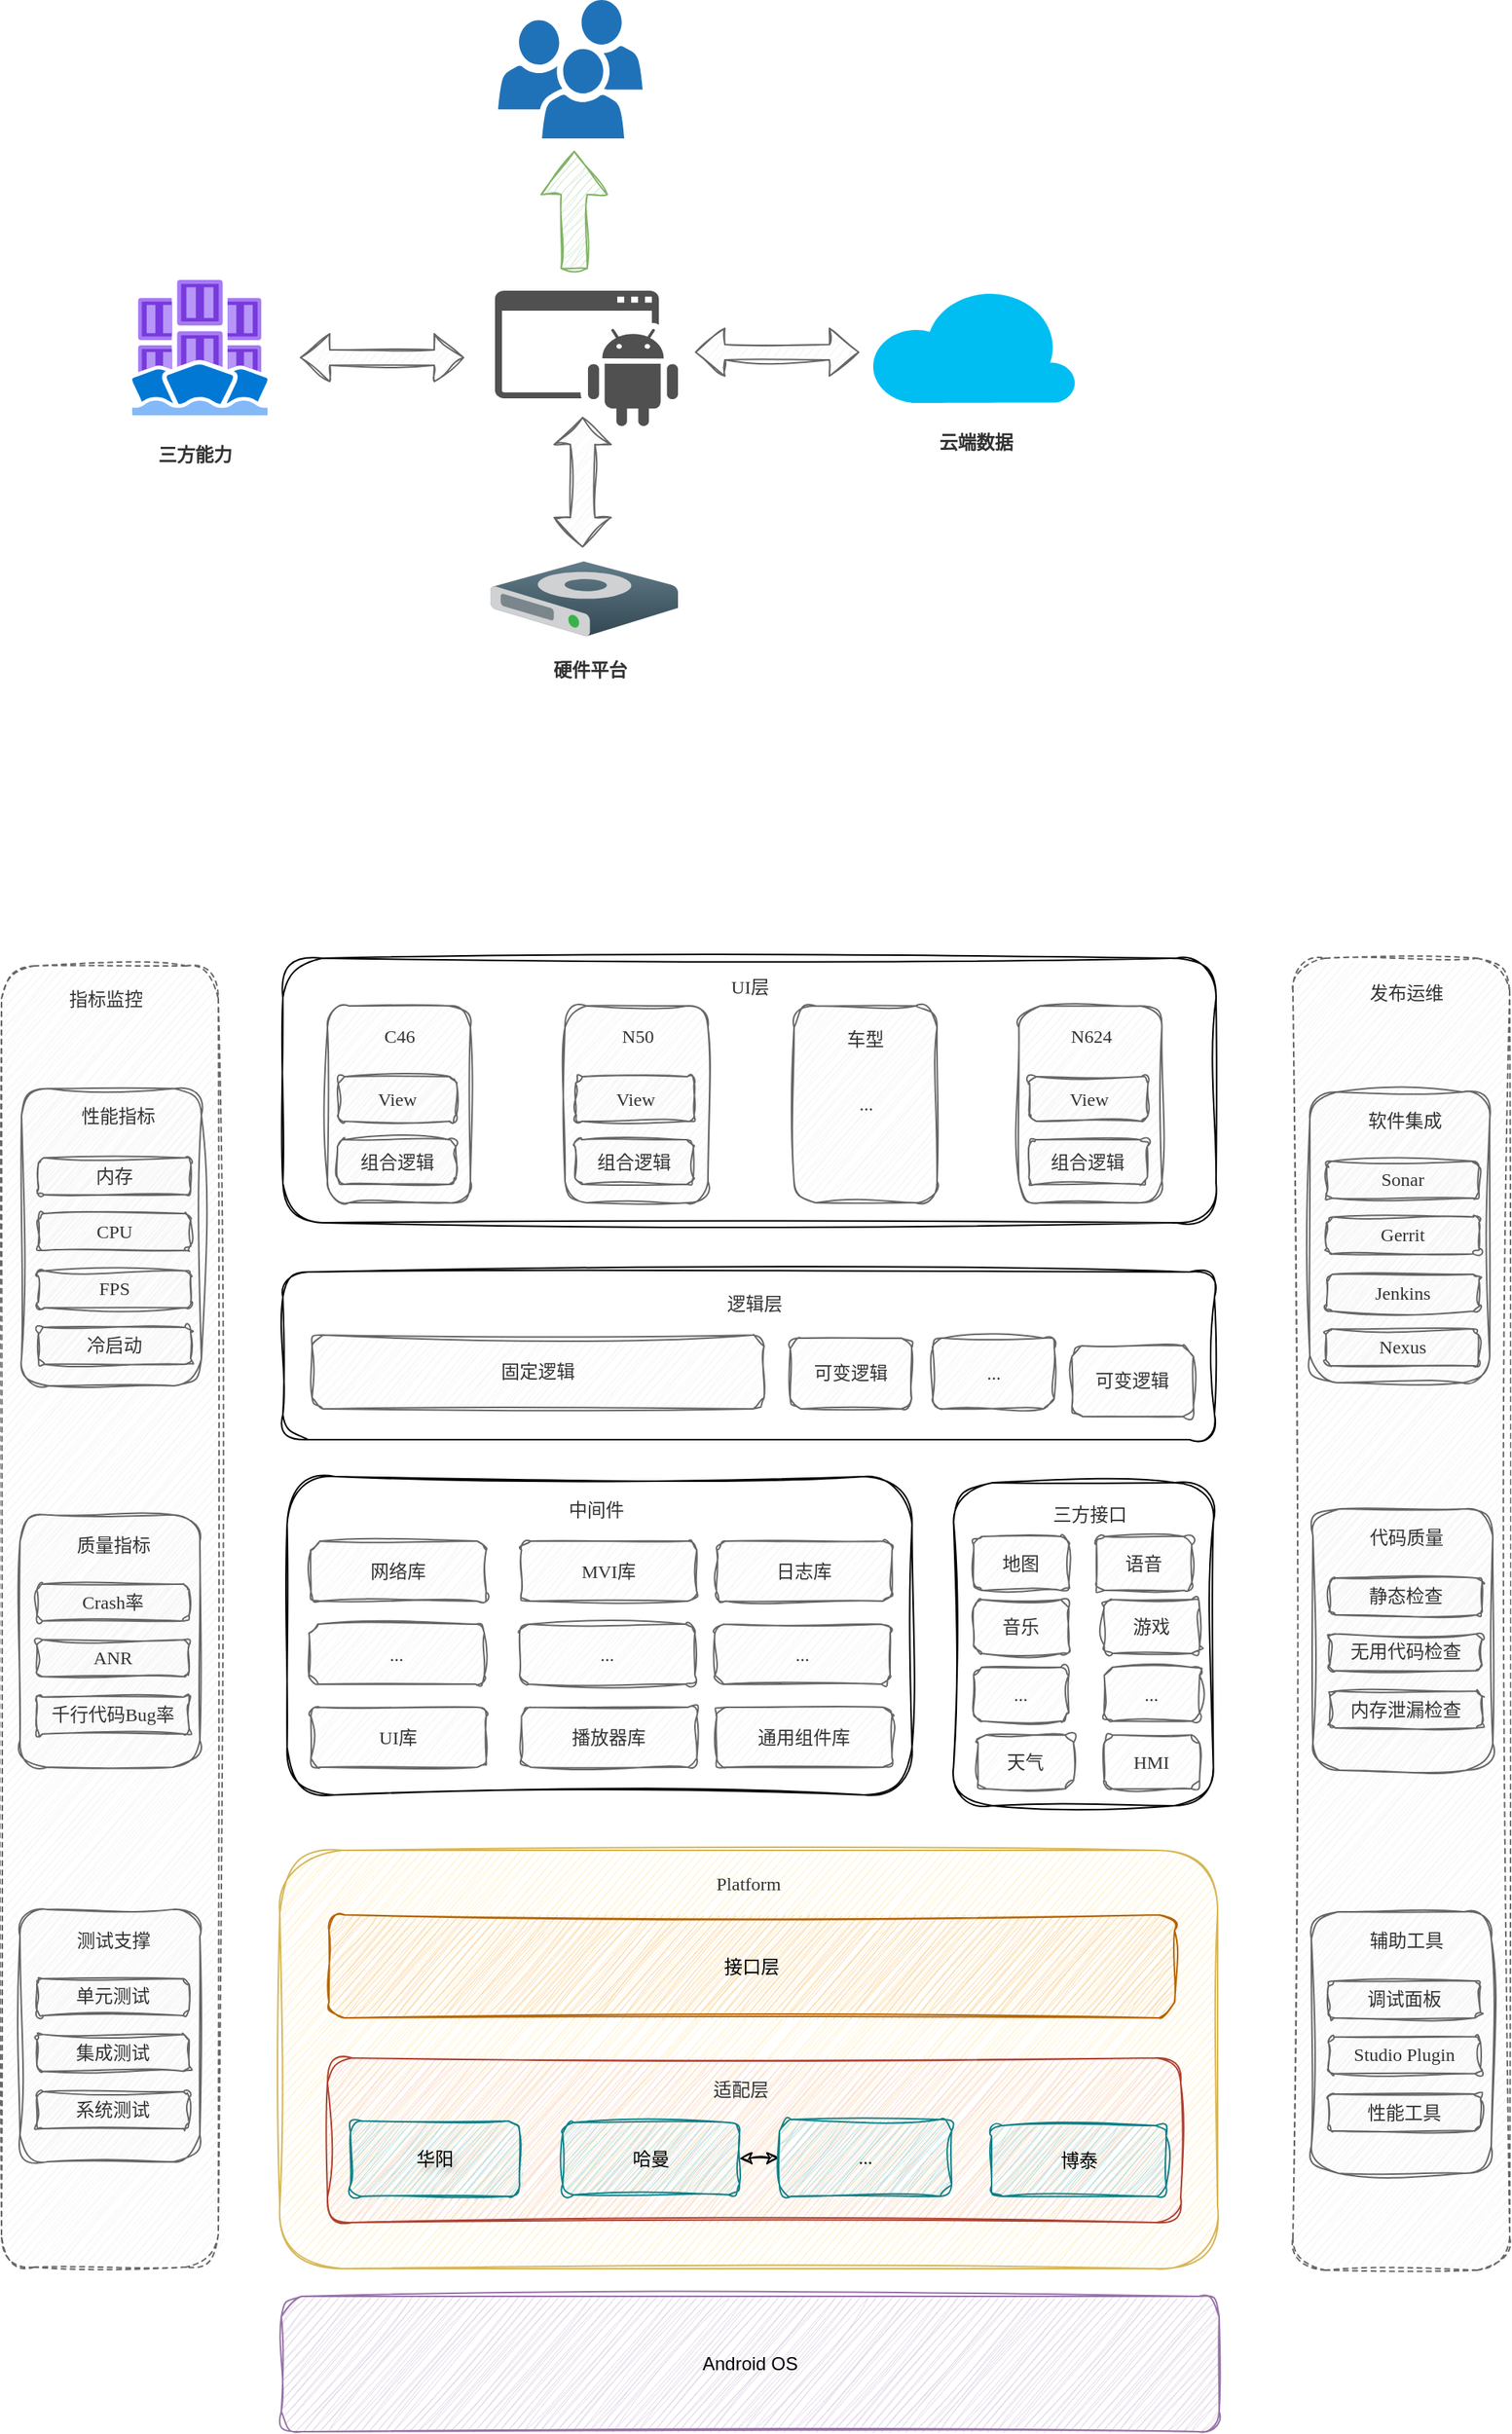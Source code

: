 <mxfile version="24.0.7" type="github">
  <diagram name="第 1 页" id="_ezP6FdAih6US3dKR02p">
    <mxGraphModel dx="1635" dy="1536" grid="0" gridSize="10" guides="1" tooltips="1" connect="1" arrows="1" fold="1" page="0" pageScale="1" pageWidth="827" pageHeight="1169" math="0" shadow="0">
      <root>
        <mxCell id="0" />
        <mxCell id="1" parent="0" />
        <mxCell id="y9fO-XsbQayIAW7Wvodx-24" value="" style="rounded=1;whiteSpace=wrap;html=1;sketch=1;curveFitting=1;jiggle=2;fillColor=#fff2cc;strokeColor=#d6b656;labelBackgroundColor=none;" vertex="1" parent="1">
          <mxGeometry x="2" y="750" width="610" height="272" as="geometry" />
        </mxCell>
        <mxCell id="y9fO-XsbQayIAW7Wvodx-32" value="" style="rounded=1;whiteSpace=wrap;html=1;sketch=1;jiggle=2;curveFitting=1;strokeColor=#ae4132;align=center;verticalAlign=middle;fontFamily=Comic Sans MS;fontSize=12;labelBackgroundColor=none;fillColor=#fad9d5;" vertex="1" parent="1">
          <mxGeometry x="33" y="885" width="555" height="107" as="geometry" />
        </mxCell>
        <mxCell id="y9fO-XsbQayIAW7Wvodx-1" value="Android OS" style="rounded=1;whiteSpace=wrap;html=1;sketch=1;curveFitting=1;jiggle=2;fillColor=#e1d5e7;strokeColor=#9673a6;fillStyle=hachure;labelBackgroundColor=none;" vertex="1" parent="1">
          <mxGeometry x="3" y="1040" width="610" height="88" as="geometry" />
        </mxCell>
        <mxCell id="y9fO-XsbQayIAW7Wvodx-7" value="" style="sketch=0;shadow=0;dashed=0;html=1;labelPosition=center;verticalLabelPosition=bottom;verticalAlign=top;align=center;outlineConnect=0;shape=mxgraph.veeam.3d.hard_drive;fillColor=#637D8A;gradientColor=#324752;strokeColor=none;rounded=1;jiggle=2;curveFitting=1;fontFamily=Comic Sans MS;fontSize=12;fontColor=#333333;" vertex="1" parent="1">
          <mxGeometry x="139" y="-88" width="122" height="49" as="geometry" />
        </mxCell>
        <mxCell id="y9fO-XsbQayIAW7Wvodx-8" value="硬件平台" style="text;html=1;align=center;verticalAlign=middle;whiteSpace=wrap;rounded=0;fontFamily=Comic Sans MS;fontSize=12;fontColor=#333333;fontStyle=1" vertex="1" parent="1">
          <mxGeometry x="174" y="-32" width="60" height="30" as="geometry" />
        </mxCell>
        <mxCell id="y9fO-XsbQayIAW7Wvodx-10" value="云端数据" style="text;html=1;align=center;verticalAlign=middle;whiteSpace=wrap;rounded=0;fontFamily=Comic Sans MS;fontSize=12;fontColor=#333333;fontStyle=1" vertex="1" parent="1">
          <mxGeometry x="425.46" y="-180" width="60" height="30" as="geometry" />
        </mxCell>
        <mxCell id="y9fO-XsbQayIAW7Wvodx-12" value="" style="image;aspect=fixed;html=1;points=[];align=center;fontSize=12;image=img/lib/azure2/other/Kubernetes_Fleet_Manager.svg;rounded=1;sketch=1;jiggle=2;curveFitting=1;strokeColor=#666666;verticalAlign=middle;fontFamily=Comic Sans MS;fontColor=#333333;fillColor=#f5f5f5;" vertex="1" parent="1">
          <mxGeometry x="-94" y="-271" width="88" height="88" as="geometry" />
        </mxCell>
        <mxCell id="y9fO-XsbQayIAW7Wvodx-13" value="三方能力" style="text;html=1;align=center;verticalAlign=middle;whiteSpace=wrap;rounded=0;fontFamily=Comic Sans MS;fontSize=12;fontColor=#333333;fontStyle=1" vertex="1" parent="1">
          <mxGeometry x="-83" y="-172" width="60" height="30" as="geometry" />
        </mxCell>
        <mxCell id="y9fO-XsbQayIAW7Wvodx-15" value="" style="sketch=0;pointerEvents=1;shadow=0;dashed=0;html=1;strokeColor=none;fillColor=#505050;labelPosition=center;verticalLabelPosition=bottom;verticalAlign=top;outlineConnect=0;align=center;shape=mxgraph.office.concepts.application_android;rounded=1;jiggle=2;curveFitting=1;fontFamily=Comic Sans MS;fontSize=12;fontColor=#333333;" vertex="1" parent="1">
          <mxGeometry x="142" y="-264" width="119" height="88" as="geometry" />
        </mxCell>
        <mxCell id="y9fO-XsbQayIAW7Wvodx-18" value="" style="sketch=0;pointerEvents=1;shadow=0;dashed=0;html=1;strokeColor=none;labelPosition=center;verticalLabelPosition=bottom;verticalAlign=top;outlineConnect=0;align=center;shape=mxgraph.office.users.users;fillColor=#2072B8;rounded=1;jiggle=2;curveFitting=1;fontFamily=Comic Sans MS;fontSize=12;fontColor=#333333;" vertex="1" parent="1">
          <mxGeometry x="144" y="-453" width="94" height="90" as="geometry" />
        </mxCell>
        <mxCell id="y9fO-XsbQayIAW7Wvodx-19" value="" style="shape=flexArrow;endArrow=classic;startArrow=classic;html=1;rounded=0;fontFamily=Comic Sans MS;fontSize=12;fontColor=#333333;sketch=1;curveFitting=1;jiggle=2;fillColor=#f5f5f5;strokeColor=#666666;" edge="1" parent="1">
          <mxGeometry width="100" height="100" relative="1" as="geometry">
            <mxPoint x="15" y="-220.5" as="sourcePoint" />
            <mxPoint x="122" y="-220.5" as="targetPoint" />
          </mxGeometry>
        </mxCell>
        <mxCell id="y9fO-XsbQayIAW7Wvodx-20" value="" style="shape=flexArrow;endArrow=classic;startArrow=classic;html=1;rounded=0;fontFamily=Comic Sans MS;fontSize=12;fontColor=#333333;sketch=1;curveFitting=1;jiggle=2;fillColor=#f5f5f5;strokeColor=#666666;" edge="1" parent="1">
          <mxGeometry width="100" height="100" relative="1" as="geometry">
            <mxPoint x="272" y="-224" as="sourcePoint" />
            <mxPoint x="379" y="-224" as="targetPoint" />
          </mxGeometry>
        </mxCell>
        <mxCell id="y9fO-XsbQayIAW7Wvodx-21" value="" style="shape=flexArrow;endArrow=classic;startArrow=classic;html=1;rounded=0;fontFamily=Comic Sans MS;fontSize=12;fontColor=#333333;sketch=1;curveFitting=1;jiggle=2;width=16;startSize=5.5;fillColor=#f5f5f5;strokeColor=#666666;" edge="1" parent="1">
          <mxGeometry width="100" height="100" relative="1" as="geometry">
            <mxPoint x="199" y="-182" as="sourcePoint" />
            <mxPoint x="199" y="-97" as="targetPoint" />
          </mxGeometry>
        </mxCell>
        <mxCell id="y9fO-XsbQayIAW7Wvodx-22" value="" style="shape=flexArrow;endArrow=classic;html=1;rounded=0;fontFamily=Comic Sans MS;fontSize=12;fontColor=#333333;sketch=1;curveFitting=1;jiggle=2;endWidth=25;endSize=9;width=17;fillColor=#d5e8d4;strokeColor=#82b366;" edge="1" parent="1">
          <mxGeometry width="50" height="50" relative="1" as="geometry">
            <mxPoint x="193.5" y="-278" as="sourcePoint" />
            <mxPoint x="193.5" y="-355" as="targetPoint" />
          </mxGeometry>
        </mxCell>
        <mxCell id="y9fO-XsbQayIAW7Wvodx-23" value="" style="verticalLabelPosition=bottom;html=1;verticalAlign=top;align=center;strokeColor=none;fillColor=#00BEF2;shape=mxgraph.azure.cloud;rounded=1;fontFamily=Comic Sans MS;fontSize=12;fontColor=#333333;labelBackgroundColor=default;" vertex="1" parent="1">
          <mxGeometry x="386" y="-266" width="134" height="75" as="geometry" />
        </mxCell>
        <mxCell id="y9fO-XsbQayIAW7Wvodx-25" value="Platform" style="text;html=1;align=center;verticalAlign=middle;whiteSpace=wrap;rounded=0;fontFamily=Comic Sans MS;fontSize=12;fontColor=#333333;labelBackgroundColor=none;" vertex="1" parent="1">
          <mxGeometry x="277" y="757" width="60" height="30" as="geometry" />
        </mxCell>
        <mxCell id="y9fO-XsbQayIAW7Wvodx-26" value="接口层" style="rounded=1;whiteSpace=wrap;html=1;sketch=1;jiggle=2;curveFitting=1;strokeColor=#b46504;align=center;verticalAlign=middle;fontFamily=Comic Sans MS;fontSize=12;labelBackgroundColor=none;fillColor=#fad7ac;" vertex="1" parent="1">
          <mxGeometry x="34" y="792" width="550" height="67" as="geometry" />
        </mxCell>
        <mxCell id="y9fO-XsbQayIAW7Wvodx-28" value="华阳" style="rounded=1;whiteSpace=wrap;html=1;sketch=1;jiggle=2;curveFitting=1;strokeColor=#0e8088;align=center;verticalAlign=middle;fontFamily=Comic Sans MS;fontSize=12;labelBackgroundColor=none;fillColor=#b0e3e6;textShadow=1;" vertex="1" parent="1">
          <mxGeometry x="48" y="926" width="110" height="49" as="geometry" />
        </mxCell>
        <mxCell id="y9fO-XsbQayIAW7Wvodx-163" value="" style="edgeStyle=none;rounded=0;sketch=1;jiggle=2;curveFitting=1;orthogonalLoop=1;jettySize=auto;html=1;strokeColor=default;align=center;verticalAlign=middle;fontFamily=Comic Sans MS;fontSize=12;fontColor=#333333;labelBackgroundColor=none;startArrow=classic;endArrow=classic;" edge="1" parent="1" source="y9fO-XsbQayIAW7Wvodx-29" target="y9fO-XsbQayIAW7Wvodx-30">
          <mxGeometry relative="1" as="geometry" />
        </mxCell>
        <mxCell id="y9fO-XsbQayIAW7Wvodx-29" value="哈曼" style="rounded=1;whiteSpace=wrap;html=1;sketch=1;jiggle=2;curveFitting=1;strokeColor=#0e8088;align=center;verticalAlign=middle;fontFamily=Comic Sans MS;fontSize=12;labelBackgroundColor=none;fillColor=#b0e3e6;" vertex="1" parent="1">
          <mxGeometry x="186" y="927" width="115" height="47" as="geometry" />
        </mxCell>
        <mxCell id="y9fO-XsbQayIAW7Wvodx-30" value="..." style="rounded=1;whiteSpace=wrap;html=1;sketch=1;jiggle=2;curveFitting=1;strokeColor=#0e8088;align=center;verticalAlign=middle;fontFamily=Comic Sans MS;fontSize=12;labelBackgroundColor=none;fillColor=#b0e3e6;" vertex="1" parent="1">
          <mxGeometry x="327" y="925" width="112" height="50" as="geometry" />
        </mxCell>
        <mxCell id="y9fO-XsbQayIAW7Wvodx-31" value="博泰" style="rounded=1;whiteSpace=wrap;html=1;sketch=1;jiggle=2;curveFitting=1;strokeColor=#0e8088;align=center;verticalAlign=middle;fontFamily=Comic Sans MS;fontSize=12;labelBackgroundColor=none;fillColor=#b0e3e6;" vertex="1" parent="1">
          <mxGeometry x="465" y="929" width="113.54" height="46" as="geometry" />
        </mxCell>
        <mxCell id="y9fO-XsbQayIAW7Wvodx-34" value="适配层" style="text;html=1;align=center;verticalAlign=middle;whiteSpace=wrap;rounded=0;fontFamily=Comic Sans MS;fontSize=12;fontColor=#333333;labelBackgroundColor=none;" vertex="1" parent="1">
          <mxGeometry x="272" y="891" width="60" height="30" as="geometry" />
        </mxCell>
        <mxCell id="y9fO-XsbQayIAW7Wvodx-35" value="" style="rounded=1;whiteSpace=wrap;html=1;sketch=1;curveFitting=1;jiggle=2;labelBackgroundColor=none;" vertex="1" parent="1">
          <mxGeometry x="6.75" y="507" width="406.5" height="207" as="geometry" />
        </mxCell>
        <mxCell id="y9fO-XsbQayIAW7Wvodx-36" value="中间件" style="text;html=1;align=center;verticalAlign=middle;whiteSpace=wrap;rounded=0;fontFamily=Comic Sans MS;fontSize=12;fontColor=#333333;labelBackgroundColor=none;" vertex="1" parent="1">
          <mxGeometry x="178.25" y="514" width="60" height="30" as="geometry" />
        </mxCell>
        <mxCell id="y9fO-XsbQayIAW7Wvodx-37" value="网络库" style="rounded=1;whiteSpace=wrap;html=1;sketch=1;jiggle=2;curveFitting=1;strokeColor=#666666;align=center;verticalAlign=middle;fontFamily=Comic Sans MS;fontSize=12;fontColor=#333333;labelBackgroundColor=none;fillColor=#f5f5f5;" vertex="1" parent="1">
          <mxGeometry x="22.25" y="549" width="114" height="39" as="geometry" />
        </mxCell>
        <mxCell id="y9fO-XsbQayIAW7Wvodx-38" value="" style="rounded=1;whiteSpace=wrap;html=1;sketch=1;curveFitting=1;jiggle=2;labelBackgroundColor=none;" vertex="1" parent="1">
          <mxGeometry x="440.25" y="511" width="169" height="210" as="geometry" />
        </mxCell>
        <mxCell id="y9fO-XsbQayIAW7Wvodx-39" value="三方接口" style="text;html=1;align=center;verticalAlign=middle;whiteSpace=wrap;rounded=0;fontFamily=Comic Sans MS;fontSize=12;fontColor=#333333;labelBackgroundColor=none;" vertex="1" parent="1">
          <mxGeometry x="499.25" y="517" width="60" height="30" as="geometry" />
        </mxCell>
        <mxCell id="y9fO-XsbQayIAW7Wvodx-40" value="地图" style="rounded=1;whiteSpace=wrap;html=1;sketch=1;jiggle=2;curveFitting=1;strokeColor=#666666;align=center;verticalAlign=middle;fontFamily=Comic Sans MS;fontSize=12;fontColor=#333333;labelBackgroundColor=none;fillColor=#f5f5f5;" vertex="1" parent="1">
          <mxGeometry x="453.25" y="546" width="62" height="35" as="geometry" />
        </mxCell>
        <mxCell id="y9fO-XsbQayIAW7Wvodx-41" value="语音" style="rounded=1;whiteSpace=wrap;html=1;sketch=1;jiggle=2;curveFitting=1;strokeColor=#666666;align=center;verticalAlign=middle;fontFamily=Comic Sans MS;fontSize=12;fontColor=#333333;labelBackgroundColor=none;fillColor=#f5f5f5;" vertex="1" parent="1">
          <mxGeometry x="533.25" y="546" width="62" height="35" as="geometry" />
        </mxCell>
        <mxCell id="y9fO-XsbQayIAW7Wvodx-42" value="音乐" style="rounded=1;whiteSpace=wrap;html=1;sketch=1;jiggle=2;curveFitting=1;strokeColor=#666666;align=center;verticalAlign=middle;fontFamily=Comic Sans MS;fontSize=12;fontColor=#333333;labelBackgroundColor=none;fillColor=#f5f5f5;" vertex="1" parent="1">
          <mxGeometry x="453.25" y="587" width="62" height="35" as="geometry" />
        </mxCell>
        <mxCell id="y9fO-XsbQayIAW7Wvodx-43" value="游戏" style="rounded=1;whiteSpace=wrap;html=1;sketch=1;jiggle=2;curveFitting=1;strokeColor=#666666;align=center;verticalAlign=middle;fontFamily=Comic Sans MS;fontSize=12;fontColor=#333333;labelBackgroundColor=none;fillColor=#f5f5f5;" vertex="1" parent="1">
          <mxGeometry x="538.25" y="587" width="62" height="35" as="geometry" />
        </mxCell>
        <mxCell id="y9fO-XsbQayIAW7Wvodx-44" value="..." style="rounded=1;whiteSpace=wrap;html=1;sketch=1;jiggle=2;curveFitting=1;strokeColor=#666666;align=center;verticalAlign=middle;fontFamily=Comic Sans MS;fontSize=12;fontColor=#333333;labelBackgroundColor=none;fillColor=#f5f5f5;" vertex="1" parent="1">
          <mxGeometry x="453.25" y="631" width="62" height="35" as="geometry" />
        </mxCell>
        <mxCell id="y9fO-XsbQayIAW7Wvodx-45" value="..." style="rounded=1;whiteSpace=wrap;html=1;sketch=1;jiggle=2;curveFitting=1;strokeColor=#666666;align=center;verticalAlign=middle;fontFamily=Comic Sans MS;fontSize=12;fontColor=#333333;labelBackgroundColor=none;fillColor=#f5f5f5;" vertex="1" parent="1">
          <mxGeometry x="538.25" y="631" width="62" height="35" as="geometry" />
        </mxCell>
        <mxCell id="y9fO-XsbQayIAW7Wvodx-46" value="天气" style="rounded=1;whiteSpace=wrap;html=1;sketch=1;jiggle=2;curveFitting=1;strokeColor=#666666;align=center;verticalAlign=middle;fontFamily=Comic Sans MS;fontSize=12;fontColor=#333333;labelBackgroundColor=none;fillColor=#f5f5f5;" vertex="1" parent="1">
          <mxGeometry x="456.25" y="675" width="62" height="35" as="geometry" />
        </mxCell>
        <mxCell id="y9fO-XsbQayIAW7Wvodx-47" value="HMI" style="rounded=1;whiteSpace=wrap;html=1;sketch=1;jiggle=2;curveFitting=1;strokeColor=#666666;align=center;verticalAlign=middle;fontFamily=Comic Sans MS;fontSize=12;fontColor=#333333;labelBackgroundColor=none;fillColor=#f5f5f5;" vertex="1" parent="1">
          <mxGeometry x="538.25" y="675" width="62" height="35" as="geometry" />
        </mxCell>
        <mxCell id="y9fO-XsbQayIAW7Wvodx-48" value="MVI库" style="rounded=1;whiteSpace=wrap;html=1;sketch=1;jiggle=2;curveFitting=1;strokeColor=#666666;align=center;verticalAlign=middle;fontFamily=Comic Sans MS;fontSize=12;fontColor=#333333;labelBackgroundColor=none;fillColor=#f5f5f5;" vertex="1" parent="1">
          <mxGeometry x="159.25" y="549" width="114" height="39" as="geometry" />
        </mxCell>
        <mxCell id="y9fO-XsbQayIAW7Wvodx-49" value="日志库" style="rounded=1;whiteSpace=wrap;html=1;sketch=1;jiggle=2;curveFitting=1;strokeColor=#666666;align=center;verticalAlign=middle;fontFamily=Comic Sans MS;fontSize=12;fontColor=#333333;labelBackgroundColor=none;fillColor=#f5f5f5;" vertex="1" parent="1">
          <mxGeometry x="286.25" y="549" width="114" height="39" as="geometry" />
        </mxCell>
        <mxCell id="y9fO-XsbQayIAW7Wvodx-51" value="..." style="rounded=1;whiteSpace=wrap;html=1;sketch=1;jiggle=2;curveFitting=1;strokeColor=#666666;align=center;verticalAlign=middle;fontFamily=Comic Sans MS;fontSize=12;fontColor=#333333;labelBackgroundColor=none;fillColor=#f5f5f5;" vertex="1" parent="1">
          <mxGeometry x="21" y="603" width="114" height="39" as="geometry" />
        </mxCell>
        <mxCell id="y9fO-XsbQayIAW7Wvodx-52" value="..." style="rounded=1;whiteSpace=wrap;html=1;sketch=1;jiggle=2;curveFitting=1;strokeColor=#666666;align=center;verticalAlign=middle;fontFamily=Comic Sans MS;fontSize=12;fontColor=#333333;labelBackgroundColor=none;fillColor=#f5f5f5;" vertex="1" parent="1">
          <mxGeometry x="158" y="603" width="114" height="39" as="geometry" />
        </mxCell>
        <mxCell id="y9fO-XsbQayIAW7Wvodx-53" value="..." style="rounded=1;whiteSpace=wrap;html=1;sketch=1;jiggle=2;curveFitting=1;strokeColor=#666666;align=center;verticalAlign=middle;fontFamily=Comic Sans MS;fontSize=12;fontColor=#333333;labelBackgroundColor=none;fillColor=#f5f5f5;" vertex="1" parent="1">
          <mxGeometry x="285" y="603" width="114" height="39" as="geometry" />
        </mxCell>
        <mxCell id="y9fO-XsbQayIAW7Wvodx-54" value="" style="rounded=1;whiteSpace=wrap;html=1;sketch=1;jiggle=2;curveFitting=1;strokeColor=#666666;align=center;verticalAlign=middle;fontFamily=Comic Sans MS;fontSize=12;fontColor=#333333;labelBackgroundColor=none;fillColor=#f5f5f5;dashed=1;" vertex="1" parent="1">
          <mxGeometry x="-179" y="175" width="141" height="846" as="geometry" />
        </mxCell>
        <mxCell id="y9fO-XsbQayIAW7Wvodx-55" value="" style="rounded=1;whiteSpace=wrap;html=1;sketch=1;jiggle=2;curveFitting=1;strokeColor=#666666;align=center;verticalAlign=middle;fontFamily=Comic Sans MS;fontSize=12;fontColor=#333333;labelBackgroundColor=none;fillColor=#f5f5f5;dashed=1;" vertex="1" parent="1">
          <mxGeometry x="661" y="170" width="141" height="853" as="geometry" />
        </mxCell>
        <mxCell id="y9fO-XsbQayIAW7Wvodx-56" value="UI库" style="rounded=1;whiteSpace=wrap;html=1;sketch=1;jiggle=2;curveFitting=1;strokeColor=#666666;align=center;verticalAlign=middle;fontFamily=Comic Sans MS;fontSize=12;fontColor=#333333;labelBackgroundColor=none;fillColor=#f5f5f5;" vertex="1" parent="1">
          <mxGeometry x="22.25" y="657" width="114" height="39" as="geometry" />
        </mxCell>
        <mxCell id="y9fO-XsbQayIAW7Wvodx-57" value="播放器库" style="rounded=1;whiteSpace=wrap;html=1;sketch=1;jiggle=2;curveFitting=1;strokeColor=#666666;align=center;verticalAlign=middle;fontFamily=Comic Sans MS;fontSize=12;fontColor=#333333;labelBackgroundColor=none;fillColor=#f5f5f5;" vertex="1" parent="1">
          <mxGeometry x="159.25" y="657" width="114" height="39" as="geometry" />
        </mxCell>
        <mxCell id="y9fO-XsbQayIAW7Wvodx-58" value="通用组件库" style="rounded=1;whiteSpace=wrap;html=1;sketch=1;jiggle=2;curveFitting=1;strokeColor=#666666;align=center;verticalAlign=middle;fontFamily=Comic Sans MS;fontSize=12;fontColor=#333333;labelBackgroundColor=none;fillColor=#f5f5f5;" vertex="1" parent="1">
          <mxGeometry x="286.25" y="657" width="114" height="39" as="geometry" />
        </mxCell>
        <mxCell id="y9fO-XsbQayIAW7Wvodx-60" value="" style="rounded=1;whiteSpace=wrap;html=1;sketch=1;curveFitting=1;jiggle=2;labelBackgroundColor=none;" vertex="1" parent="1">
          <mxGeometry x="4" y="374" width="606" height="109" as="geometry" />
        </mxCell>
        <mxCell id="y9fO-XsbQayIAW7Wvodx-61" value="逻辑层" style="text;html=1;align=center;verticalAlign=middle;whiteSpace=wrap;rounded=0;fontFamily=Comic Sans MS;fontSize=12;fontColor=#333333;labelBackgroundColor=none;" vertex="1" parent="1">
          <mxGeometry x="280.5" y="380" width="60" height="30" as="geometry" />
        </mxCell>
        <mxCell id="y9fO-XsbQayIAW7Wvodx-62" value="固定逻辑" style="rounded=1;whiteSpace=wrap;html=1;sketch=1;jiggle=2;curveFitting=1;strokeColor=#666666;align=center;verticalAlign=middle;fontFamily=Comic Sans MS;fontSize=12;fontColor=#333333;labelBackgroundColor=none;fillColor=#f5f5f5;" vertex="1" parent="1">
          <mxGeometry x="23" y="415" width="294" height="48" as="geometry" />
        </mxCell>
        <mxCell id="y9fO-XsbQayIAW7Wvodx-64" value="可变逻辑" style="rounded=1;whiteSpace=wrap;html=1;sketch=1;jiggle=2;curveFitting=1;strokeColor=#666666;align=center;verticalAlign=middle;fontFamily=Comic Sans MS;fontSize=12;fontColor=#333333;labelBackgroundColor=none;fillColor=#f5f5f5;" vertex="1" parent="1">
          <mxGeometry x="334" y="417" width="79" height="46" as="geometry" />
        </mxCell>
        <mxCell id="y9fO-XsbQayIAW7Wvodx-65" value="..." style="rounded=1;whiteSpace=wrap;html=1;sketch=1;jiggle=2;curveFitting=1;strokeColor=#666666;align=center;verticalAlign=middle;fontFamily=Comic Sans MS;fontSize=12;fontColor=#333333;labelBackgroundColor=none;fillColor=#f5f5f5;" vertex="1" parent="1">
          <mxGeometry x="426.75" y="417" width="79" height="46" as="geometry" />
        </mxCell>
        <mxCell id="y9fO-XsbQayIAW7Wvodx-66" value="可变逻辑" style="rounded=1;whiteSpace=wrap;html=1;sketch=1;jiggle=2;curveFitting=1;strokeColor=#666666;align=center;verticalAlign=middle;fontFamily=Comic Sans MS;fontSize=12;fontColor=#333333;labelBackgroundColor=none;fillColor=#f5f5f5;" vertex="1" parent="1">
          <mxGeometry x="517.25" y="422" width="79" height="46" as="geometry" />
        </mxCell>
        <mxCell id="y9fO-XsbQayIAW7Wvodx-76" value="" style="rounded=1;whiteSpace=wrap;html=1;sketch=1;curveFitting=1;jiggle=2;labelBackgroundColor=none;" vertex="1" parent="1">
          <mxGeometry x="4" y="170" width="607" height="172" as="geometry" />
        </mxCell>
        <mxCell id="y9fO-XsbQayIAW7Wvodx-77" value="" style="rounded=1;whiteSpace=wrap;html=1;sketch=1;jiggle=2;curveFitting=1;strokeColor=#666666;align=center;verticalAlign=middle;fontFamily=Comic Sans MS;fontSize=12;fontColor=#333333;labelBackgroundColor=none;fillColor=#f5f5f5;" vertex="1" parent="1">
          <mxGeometry x="33" y="201" width="93" height="128" as="geometry" />
        </mxCell>
        <mxCell id="y9fO-XsbQayIAW7Wvodx-79" value="View" style="rounded=1;whiteSpace=wrap;html=1;sketch=1;jiggle=2;curveFitting=1;strokeColor=#666666;align=center;verticalAlign=middle;fontFamily=Comic Sans MS;fontSize=12;fontColor=#333333;labelBackgroundColor=none;fillColor=#f5f5f5;" vertex="1" parent="1">
          <mxGeometry x="40" y="247" width="77" height="29" as="geometry" />
        </mxCell>
        <mxCell id="y9fO-XsbQayIAW7Wvodx-80" value="UI层" style="text;html=1;align=center;verticalAlign=middle;whiteSpace=wrap;rounded=0;fontFamily=Comic Sans MS;fontSize=12;fontColor=#333333;labelBackgroundColor=none;" vertex="1" parent="1">
          <mxGeometry x="278" y="174" width="60" height="30" as="geometry" />
        </mxCell>
        <mxCell id="y9fO-XsbQayIAW7Wvodx-81" value="组合逻辑" style="rounded=1;whiteSpace=wrap;html=1;sketch=1;jiggle=2;curveFitting=1;strokeColor=#666666;align=center;verticalAlign=middle;fontFamily=Comic Sans MS;fontSize=12;fontColor=#333333;labelBackgroundColor=none;fillColor=#f5f5f5;" vertex="1" parent="1">
          <mxGeometry x="39.5" y="288" width="77" height="29" as="geometry" />
        </mxCell>
        <mxCell id="y9fO-XsbQayIAW7Wvodx-82" value="C46" style="text;html=1;align=center;verticalAlign=middle;whiteSpace=wrap;rounded=0;fontFamily=Comic Sans MS;fontSize=12;fontColor=#333333;labelBackgroundColor=none;" vertex="1" parent="1">
          <mxGeometry x="50" y="206" width="60" height="30" as="geometry" />
        </mxCell>
        <mxCell id="y9fO-XsbQayIAW7Wvodx-83" value="" style="rounded=1;whiteSpace=wrap;html=1;sketch=1;jiggle=2;curveFitting=1;strokeColor=#666666;align=center;verticalAlign=middle;fontFamily=Comic Sans MS;fontSize=12;fontColor=#333333;labelBackgroundColor=none;fillColor=#f5f5f5;" vertex="1" parent="1">
          <mxGeometry x="187.5" y="201" width="93" height="128" as="geometry" />
        </mxCell>
        <mxCell id="y9fO-XsbQayIAW7Wvodx-84" value="View" style="rounded=1;whiteSpace=wrap;html=1;sketch=1;jiggle=2;curveFitting=1;strokeColor=#666666;align=center;verticalAlign=middle;fontFamily=Comic Sans MS;fontSize=12;fontColor=#333333;labelBackgroundColor=none;fillColor=#f5f5f5;" vertex="1" parent="1">
          <mxGeometry x="194.5" y="247" width="77" height="29" as="geometry" />
        </mxCell>
        <mxCell id="y9fO-XsbQayIAW7Wvodx-85" value="组合逻辑" style="rounded=1;whiteSpace=wrap;html=1;sketch=1;jiggle=2;curveFitting=1;strokeColor=#666666;align=center;verticalAlign=middle;fontFamily=Comic Sans MS;fontSize=12;fontColor=#333333;labelBackgroundColor=none;fillColor=#f5f5f5;" vertex="1" parent="1">
          <mxGeometry x="194" y="288" width="77" height="29" as="geometry" />
        </mxCell>
        <mxCell id="y9fO-XsbQayIAW7Wvodx-86" value="N50" style="text;html=1;align=center;verticalAlign=middle;whiteSpace=wrap;rounded=0;fontFamily=Comic Sans MS;fontSize=12;fontColor=#333333;labelBackgroundColor=none;" vertex="1" parent="1">
          <mxGeometry x="204.5" y="206" width="60" height="30" as="geometry" />
        </mxCell>
        <mxCell id="y9fO-XsbQayIAW7Wvodx-87" value="..." style="rounded=1;whiteSpace=wrap;html=1;sketch=1;jiggle=2;curveFitting=1;strokeColor=#666666;align=center;verticalAlign=middle;fontFamily=Comic Sans MS;fontSize=12;fontColor=#333333;labelBackgroundColor=none;fillColor=#f5f5f5;" vertex="1" parent="1">
          <mxGeometry x="336.5" y="201" width="93" height="128" as="geometry" />
        </mxCell>
        <mxCell id="y9fO-XsbQayIAW7Wvodx-91" value="" style="rounded=1;whiteSpace=wrap;html=1;sketch=1;jiggle=2;curveFitting=1;strokeColor=#666666;align=center;verticalAlign=middle;fontFamily=Comic Sans MS;fontSize=12;fontColor=#333333;labelBackgroundColor=none;fillColor=#f5f5f5;" vertex="1" parent="1">
          <mxGeometry x="482.75" y="201" width="93" height="128" as="geometry" />
        </mxCell>
        <mxCell id="y9fO-XsbQayIAW7Wvodx-92" value="View" style="rounded=1;whiteSpace=wrap;html=1;sketch=1;jiggle=2;curveFitting=1;strokeColor=#666666;align=center;verticalAlign=middle;fontFamily=Comic Sans MS;fontSize=12;fontColor=#333333;labelBackgroundColor=none;fillColor=#f5f5f5;" vertex="1" parent="1">
          <mxGeometry x="489.75" y="247" width="77" height="29" as="geometry" />
        </mxCell>
        <mxCell id="y9fO-XsbQayIAW7Wvodx-93" value="组合逻辑" style="rounded=1;whiteSpace=wrap;html=1;sketch=1;jiggle=2;curveFitting=1;strokeColor=#666666;align=center;verticalAlign=middle;fontFamily=Comic Sans MS;fontSize=12;fontColor=#333333;labelBackgroundColor=none;fillColor=#f5f5f5;" vertex="1" parent="1">
          <mxGeometry x="489.25" y="288" width="77" height="29" as="geometry" />
        </mxCell>
        <mxCell id="y9fO-XsbQayIAW7Wvodx-94" value="N624" style="text;html=1;align=center;verticalAlign=middle;whiteSpace=wrap;rounded=0;fontFamily=Comic Sans MS;fontSize=12;fontColor=#333333;labelBackgroundColor=none;" vertex="1" parent="1">
          <mxGeometry x="499.75" y="206" width="60" height="30" as="geometry" />
        </mxCell>
        <mxCell id="y9fO-XsbQayIAW7Wvodx-127" value="发布运维" style="text;html=1;align=center;verticalAlign=middle;whiteSpace=wrap;rounded=0;fontFamily=Comic Sans MS;fontSize=12;fontColor=#333333;labelBackgroundColor=none;" vertex="1" parent="1">
          <mxGeometry x="704.5" y="178" width="60" height="30" as="geometry" />
        </mxCell>
        <mxCell id="y9fO-XsbQayIAW7Wvodx-128" value="" style="rounded=1;whiteSpace=wrap;html=1;sketch=1;jiggle=2;curveFitting=1;strokeColor=#666666;align=center;verticalAlign=middle;fontFamily=Comic Sans MS;fontSize=12;fontColor=#333333;labelBackgroundColor=none;fillColor=#f5f5f5;" vertex="1" parent="1">
          <mxGeometry x="672" y="257" width="117" height="189" as="geometry" />
        </mxCell>
        <mxCell id="y9fO-XsbQayIAW7Wvodx-129" value="软件集成" style="text;html=1;align=center;verticalAlign=middle;whiteSpace=wrap;rounded=0;fontFamily=Comic Sans MS;fontSize=12;fontColor=#333333;labelBackgroundColor=none;" vertex="1" parent="1">
          <mxGeometry x="703.5" y="261" width="60" height="30" as="geometry" />
        </mxCell>
        <mxCell id="y9fO-XsbQayIAW7Wvodx-130" value="Sonar" style="rounded=1;whiteSpace=wrap;html=1;sketch=1;jiggle=2;curveFitting=1;strokeColor=#666666;align=center;verticalAlign=middle;fontFamily=Comic Sans MS;fontSize=12;fontColor=#333333;labelBackgroundColor=none;fillColor=#f5f5f5;" vertex="1" parent="1">
          <mxGeometry x="683" y="302" width="99" height="24" as="geometry" />
        </mxCell>
        <mxCell id="y9fO-XsbQayIAW7Wvodx-131" value="Gerrit" style="rounded=1;whiteSpace=wrap;html=1;sketch=1;jiggle=2;curveFitting=1;strokeColor=#666666;align=center;verticalAlign=middle;fontFamily=Comic Sans MS;fontSize=12;fontColor=#333333;labelBackgroundColor=none;fillColor=#f5f5f5;" vertex="1" parent="1">
          <mxGeometry x="683" y="338.25" width="99" height="24" as="geometry" />
        </mxCell>
        <mxCell id="y9fO-XsbQayIAW7Wvodx-132" value="Jenkins" style="rounded=1;whiteSpace=wrap;html=1;sketch=1;jiggle=2;curveFitting=1;strokeColor=#666666;align=center;verticalAlign=middle;fontFamily=Comic Sans MS;fontSize=12;fontColor=#333333;labelBackgroundColor=none;fillColor=#f5f5f5;" vertex="1" parent="1">
          <mxGeometry x="683" y="375.5" width="99" height="24" as="geometry" />
        </mxCell>
        <mxCell id="y9fO-XsbQayIAW7Wvodx-133" value="" style="rounded=1;whiteSpace=wrap;html=1;sketch=1;jiggle=2;curveFitting=1;strokeColor=#666666;align=center;verticalAlign=middle;fontFamily=Comic Sans MS;fontSize=12;fontColor=#333333;labelBackgroundColor=none;fillColor=#f5f5f5;" vertex="1" parent="1">
          <mxGeometry x="674" y="528" width="117" height="170" as="geometry" />
        </mxCell>
        <mxCell id="y9fO-XsbQayIAW7Wvodx-134" value="代码质量" style="text;html=1;align=center;verticalAlign=middle;whiteSpace=wrap;rounded=0;fontFamily=Comic Sans MS;fontSize=12;fontColor=#333333;labelBackgroundColor=none;" vertex="1" parent="1">
          <mxGeometry x="704.5" y="531.88" width="60" height="30" as="geometry" />
        </mxCell>
        <mxCell id="y9fO-XsbQayIAW7Wvodx-135" value="静态检查" style="rounded=1;whiteSpace=wrap;html=1;sketch=1;jiggle=2;curveFitting=1;strokeColor=#666666;align=center;verticalAlign=middle;fontFamily=Comic Sans MS;fontSize=12;fontColor=#333333;labelBackgroundColor=none;fillColor=#f5f5f5;" vertex="1" parent="1">
          <mxGeometry x="685" y="573" width="99" height="24" as="geometry" />
        </mxCell>
        <mxCell id="y9fO-XsbQayIAW7Wvodx-136" value="无用代码检查" style="rounded=1;whiteSpace=wrap;html=1;sketch=1;jiggle=2;curveFitting=1;strokeColor=#666666;align=center;verticalAlign=middle;fontFamily=Comic Sans MS;fontSize=12;fontColor=#333333;labelBackgroundColor=none;fillColor=#f5f5f5;" vertex="1" parent="1">
          <mxGeometry x="685" y="609.25" width="99" height="24" as="geometry" />
        </mxCell>
        <mxCell id="y9fO-XsbQayIAW7Wvodx-137" value="内存泄漏检查" style="rounded=1;whiteSpace=wrap;html=1;sketch=1;jiggle=2;curveFitting=1;strokeColor=#666666;align=center;verticalAlign=middle;fontFamily=Comic Sans MS;fontSize=12;fontColor=#333333;labelBackgroundColor=none;fillColor=#f5f5f5;" vertex="1" parent="1">
          <mxGeometry x="685" y="646.5" width="99" height="24" as="geometry" />
        </mxCell>
        <mxCell id="y9fO-XsbQayIAW7Wvodx-138" value="Nexus" style="rounded=1;whiteSpace=wrap;html=1;sketch=1;jiggle=2;curveFitting=1;strokeColor=#666666;align=center;verticalAlign=middle;fontFamily=Comic Sans MS;fontSize=12;fontColor=#333333;labelBackgroundColor=none;fillColor=#f5f5f5;" vertex="1" parent="1">
          <mxGeometry x="682.5" y="411" width="99" height="24" as="geometry" />
        </mxCell>
        <mxCell id="y9fO-XsbQayIAW7Wvodx-139" value="" style="rounded=1;whiteSpace=wrap;html=1;sketch=1;jiggle=2;curveFitting=1;strokeColor=#666666;align=center;verticalAlign=middle;fontFamily=Comic Sans MS;fontSize=12;fontColor=#333333;labelBackgroundColor=none;fillColor=#f5f5f5;" vertex="1" parent="1">
          <mxGeometry x="673" y="790" width="117" height="170" as="geometry" />
        </mxCell>
        <mxCell id="y9fO-XsbQayIAW7Wvodx-140" value="辅助工具" style="text;html=1;align=center;verticalAlign=middle;whiteSpace=wrap;rounded=0;fontFamily=Comic Sans MS;fontSize=12;fontColor=#333333;labelBackgroundColor=none;" vertex="1" parent="1">
          <mxGeometry x="704.5" y="794" width="60" height="30" as="geometry" />
        </mxCell>
        <mxCell id="y9fO-XsbQayIAW7Wvodx-141" value="调试面板" style="rounded=1;whiteSpace=wrap;html=1;sketch=1;jiggle=2;curveFitting=1;strokeColor=#666666;align=center;verticalAlign=middle;fontFamily=Comic Sans MS;fontSize=12;fontColor=#333333;labelBackgroundColor=none;fillColor=#f5f5f5;" vertex="1" parent="1">
          <mxGeometry x="684" y="835" width="99" height="24" as="geometry" />
        </mxCell>
        <mxCell id="y9fO-XsbQayIAW7Wvodx-142" value="Studio Plugin" style="rounded=1;whiteSpace=wrap;html=1;sketch=1;jiggle=2;curveFitting=1;strokeColor=#666666;align=center;verticalAlign=middle;fontFamily=Comic Sans MS;fontSize=12;fontColor=#333333;labelBackgroundColor=none;fillColor=#f5f5f5;" vertex="1" parent="1">
          <mxGeometry x="684" y="871.25" width="99" height="24" as="geometry" />
        </mxCell>
        <mxCell id="y9fO-XsbQayIAW7Wvodx-143" value="性能工具" style="rounded=1;whiteSpace=wrap;html=1;sketch=1;jiggle=2;curveFitting=1;strokeColor=#666666;align=center;verticalAlign=middle;fontFamily=Comic Sans MS;fontSize=12;fontColor=#333333;labelBackgroundColor=none;fillColor=#f5f5f5;" vertex="1" parent="1">
          <mxGeometry x="684" y="908.5" width="99" height="24" as="geometry" />
        </mxCell>
        <mxCell id="y9fO-XsbQayIAW7Wvodx-144" value="" style="rounded=1;whiteSpace=wrap;html=1;sketch=1;jiggle=2;curveFitting=1;strokeColor=#666666;align=center;verticalAlign=middle;fontFamily=Comic Sans MS;fontSize=12;fontColor=#333333;labelBackgroundColor=none;fillColor=#f5f5f5;" vertex="1" parent="1">
          <mxGeometry x="-166" y="254.75" width="117" height="193.25" as="geometry" />
        </mxCell>
        <mxCell id="y9fO-XsbQayIAW7Wvodx-145" value="性能指标" style="text;html=1;align=center;verticalAlign=middle;whiteSpace=wrap;rounded=0;fontFamily=Comic Sans MS;fontSize=12;fontColor=#333333;labelBackgroundColor=none;" vertex="1" parent="1">
          <mxGeometry x="-133.5" y="258" width="60" height="30" as="geometry" />
        </mxCell>
        <mxCell id="y9fO-XsbQayIAW7Wvodx-146" value="内存" style="rounded=1;whiteSpace=wrap;html=1;sketch=1;jiggle=2;curveFitting=1;strokeColor=#666666;align=center;verticalAlign=middle;fontFamily=Comic Sans MS;fontSize=12;fontColor=#333333;labelBackgroundColor=none;fillColor=#f5f5f5;" vertex="1" parent="1">
          <mxGeometry x="-155" y="299.75" width="99" height="24" as="geometry" />
        </mxCell>
        <mxCell id="y9fO-XsbQayIAW7Wvodx-147" value="CPU" style="rounded=1;whiteSpace=wrap;html=1;sketch=1;jiggle=2;curveFitting=1;strokeColor=#666666;align=center;verticalAlign=middle;fontFamily=Comic Sans MS;fontSize=12;fontColor=#333333;labelBackgroundColor=none;fillColor=#f5f5f5;" vertex="1" parent="1">
          <mxGeometry x="-155" y="336" width="99" height="24" as="geometry" />
        </mxCell>
        <mxCell id="y9fO-XsbQayIAW7Wvodx-148" value="FPS" style="rounded=1;whiteSpace=wrap;html=1;sketch=1;jiggle=2;curveFitting=1;strokeColor=#666666;align=center;verticalAlign=middle;fontFamily=Comic Sans MS;fontSize=12;fontColor=#333333;labelBackgroundColor=none;fillColor=#f5f5f5;" vertex="1" parent="1">
          <mxGeometry x="-155" y="373.25" width="99" height="24" as="geometry" />
        </mxCell>
        <mxCell id="y9fO-XsbQayIAW7Wvodx-149" value="指标监控" style="text;html=1;align=center;verticalAlign=middle;whiteSpace=wrap;rounded=0;fontFamily=Comic Sans MS;fontSize=12;fontColor=#333333;labelBackgroundColor=none;" vertex="1" parent="1">
          <mxGeometry x="-141" y="182" width="60" height="30" as="geometry" />
        </mxCell>
        <mxCell id="y9fO-XsbQayIAW7Wvodx-150" value="冷启动" style="rounded=1;whiteSpace=wrap;html=1;sketch=1;jiggle=2;curveFitting=1;strokeColor=#666666;align=center;verticalAlign=middle;fontFamily=Comic Sans MS;fontSize=12;fontColor=#333333;labelBackgroundColor=none;fillColor=#f5f5f5;" vertex="1" parent="1">
          <mxGeometry x="-155" y="410" width="99" height="24" as="geometry" />
        </mxCell>
        <mxCell id="y9fO-XsbQayIAW7Wvodx-151" value="" style="rounded=1;whiteSpace=wrap;html=1;sketch=1;jiggle=2;curveFitting=1;strokeColor=#666666;align=center;verticalAlign=middle;fontFamily=Comic Sans MS;fontSize=12;fontColor=#333333;labelBackgroundColor=none;fillColor=#f5f5f5;" vertex="1" parent="1">
          <mxGeometry x="-167" y="531.88" width="117" height="164.12" as="geometry" />
        </mxCell>
        <mxCell id="y9fO-XsbQayIAW7Wvodx-152" value="质量指标" style="text;html=1;align=center;verticalAlign=middle;whiteSpace=wrap;rounded=0;fontFamily=Comic Sans MS;fontSize=12;fontColor=#333333;labelBackgroundColor=none;" vertex="1" parent="1">
          <mxGeometry x="-136.5" y="537" width="60" height="30" as="geometry" />
        </mxCell>
        <mxCell id="y9fO-XsbQayIAW7Wvodx-153" value="Crash率" style="rounded=1;whiteSpace=wrap;html=1;sketch=1;jiggle=2;curveFitting=1;strokeColor=#666666;align=center;verticalAlign=middle;fontFamily=Comic Sans MS;fontSize=12;fontColor=#333333;labelBackgroundColor=none;fillColor=#f5f5f5;" vertex="1" parent="1">
          <mxGeometry x="-156" y="576.88" width="99" height="24" as="geometry" />
        </mxCell>
        <mxCell id="y9fO-XsbQayIAW7Wvodx-154" value="ANR" style="rounded=1;whiteSpace=wrap;html=1;sketch=1;jiggle=2;curveFitting=1;strokeColor=#666666;align=center;verticalAlign=middle;fontFamily=Comic Sans MS;fontSize=12;fontColor=#333333;labelBackgroundColor=none;fillColor=#f5f5f5;" vertex="1" parent="1">
          <mxGeometry x="-156" y="613.13" width="99" height="24" as="geometry" />
        </mxCell>
        <mxCell id="y9fO-XsbQayIAW7Wvodx-155" value="千行代码Bug率" style="rounded=1;whiteSpace=wrap;html=1;sketch=1;jiggle=2;curveFitting=1;strokeColor=#666666;align=center;verticalAlign=middle;fontFamily=Comic Sans MS;fontSize=12;fontColor=#333333;labelBackgroundColor=none;fillColor=#f5f5f5;" vertex="1" parent="1">
          <mxGeometry x="-156" y="650.38" width="99" height="24" as="geometry" />
        </mxCell>
        <mxCell id="y9fO-XsbQayIAW7Wvodx-157" value="" style="rounded=1;whiteSpace=wrap;html=1;sketch=1;jiggle=2;curveFitting=1;strokeColor=#666666;align=center;verticalAlign=middle;fontFamily=Comic Sans MS;fontSize=12;fontColor=#333333;labelBackgroundColor=none;fillColor=#f5f5f5;" vertex="1" parent="1">
          <mxGeometry x="-167" y="788.44" width="117" height="164.12" as="geometry" />
        </mxCell>
        <mxCell id="y9fO-XsbQayIAW7Wvodx-158" value="测试支撑" style="text;html=1;align=center;verticalAlign=middle;whiteSpace=wrap;rounded=0;fontFamily=Comic Sans MS;fontSize=12;fontColor=#333333;labelBackgroundColor=none;" vertex="1" parent="1">
          <mxGeometry x="-136.5" y="793.56" width="60" height="30" as="geometry" />
        </mxCell>
        <mxCell id="y9fO-XsbQayIAW7Wvodx-159" value="单元测试" style="rounded=1;whiteSpace=wrap;html=1;sketch=1;jiggle=2;curveFitting=1;strokeColor=#666666;align=center;verticalAlign=middle;fontFamily=Comic Sans MS;fontSize=12;fontColor=#333333;labelBackgroundColor=none;fillColor=#f5f5f5;" vertex="1" parent="1">
          <mxGeometry x="-156" y="833.44" width="99" height="24" as="geometry" />
        </mxCell>
        <mxCell id="y9fO-XsbQayIAW7Wvodx-160" value="集成测试" style="rounded=1;whiteSpace=wrap;html=1;sketch=1;jiggle=2;curveFitting=1;strokeColor=#666666;align=center;verticalAlign=middle;fontFamily=Comic Sans MS;fontSize=12;fontColor=#333333;labelBackgroundColor=none;fillColor=#f5f5f5;" vertex="1" parent="1">
          <mxGeometry x="-156" y="869.69" width="99" height="24" as="geometry" />
        </mxCell>
        <mxCell id="y9fO-XsbQayIAW7Wvodx-161" value="系统测试" style="rounded=1;whiteSpace=wrap;html=1;sketch=1;jiggle=2;curveFitting=1;strokeColor=#666666;align=center;verticalAlign=middle;fontFamily=Comic Sans MS;fontSize=12;fontColor=#333333;labelBackgroundColor=none;fillColor=#f5f5f5;" vertex="1" parent="1">
          <mxGeometry x="-156" y="906.94" width="99" height="24" as="geometry" />
        </mxCell>
        <mxCell id="y9fO-XsbQayIAW7Wvodx-162" value="车型" style="text;html=1;align=center;verticalAlign=middle;whiteSpace=wrap;rounded=0;fontFamily=Comic Sans MS;fontSize=12;fontColor=#333333;labelBackgroundColor=none;" vertex="1" parent="1">
          <mxGeometry x="353" y="208" width="60" height="30" as="geometry" />
        </mxCell>
      </root>
    </mxGraphModel>
  </diagram>
</mxfile>
